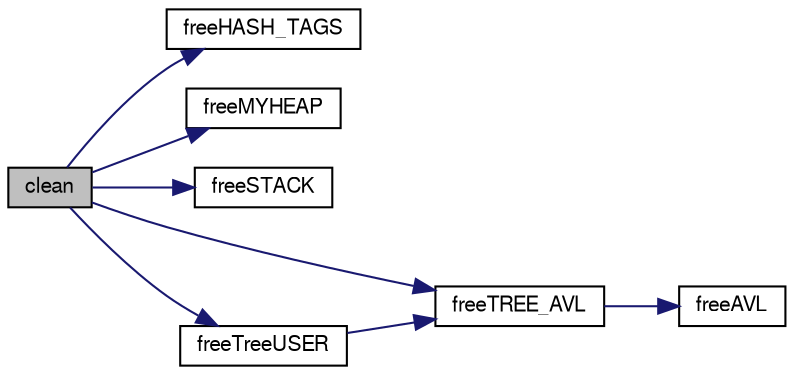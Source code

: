 digraph "clean"
{
  edge [fontname="FreeSans",fontsize="10",labelfontname="FreeSans",labelfontsize="10"];
  node [fontname="FreeSans",fontsize="10",shape=record];
  rankdir="LR";
  Node1 [label="clean",height=0.2,width=0.4,color="black", fillcolor="grey75", style="filled", fontcolor="black"];
  Node1 -> Node2 [color="midnightblue",fontsize="10",style="solid",fontname="FreeSans"];
  Node2 [label="freeHASH_TAGS",height=0.2,width=0.4,color="black", fillcolor="white", style="filled",URL="$mytags_8c.html#aa98d7bfada38ab87a082cd637f43198f",tooltip="Função dá free a uma hashtable. "];
  Node1 -> Node3 [color="midnightblue",fontsize="10",style="solid",fontname="FreeSans"];
  Node3 [label="freeMYHEAP",height=0.2,width=0.4,color="black", fillcolor="white", style="filled",URL="$myheap_8c.html#a0e9b13e1d0eef7dce097fd3c04787661",tooltip="Função dá free à heap. "];
  Node1 -> Node4 [color="midnightblue",fontsize="10",style="solid",fontname="FreeSans"];
  Node4 [label="freeSTACK",height=0.2,width=0.4,color="black", fillcolor="white", style="filled",URL="$myheap_8c.html#a92c41bc27affdb166a8c6f68058de67d",tooltip="Função dá free à stack. "];
  Node1 -> Node5 [color="midnightblue",fontsize="10",style="solid",fontname="FreeSans"];
  Node5 [label="freeTREE_AVL",height=0.2,width=0.4,color="black", fillcolor="white", style="filled",URL="$mytree_8c.html#abfd602606d20b1a7e8f977937c7ba6d8",tooltip="Função liberta a memória da estrutura Tree. "];
  Node5 -> Node6 [color="midnightblue",fontsize="10",style="solid",fontname="FreeSans"];
  Node6 [label="freeAVL",height=0.2,width=0.4,color="black", fillcolor="white", style="filled",URL="$mytree_8c.html#ad92f7af5d2b72aa2e1ec963daa20ba64",tooltip="Função liberta a memória de uma AVL. "];
  Node1 -> Node7 [color="midnightblue",fontsize="10",style="solid",fontname="FreeSans"];
  Node7 [label="freeTreeUSER",height=0.2,width=0.4,color="black", fillcolor="white", style="filled",URL="$myuser_8c.html#a9637d68f04980568f55caac1cd2f606a",tooltip="Função que liberta a memória da arvóre alocada. "];
  Node7 -> Node5 [color="midnightblue",fontsize="10",style="solid",fontname="FreeSans"];
}
